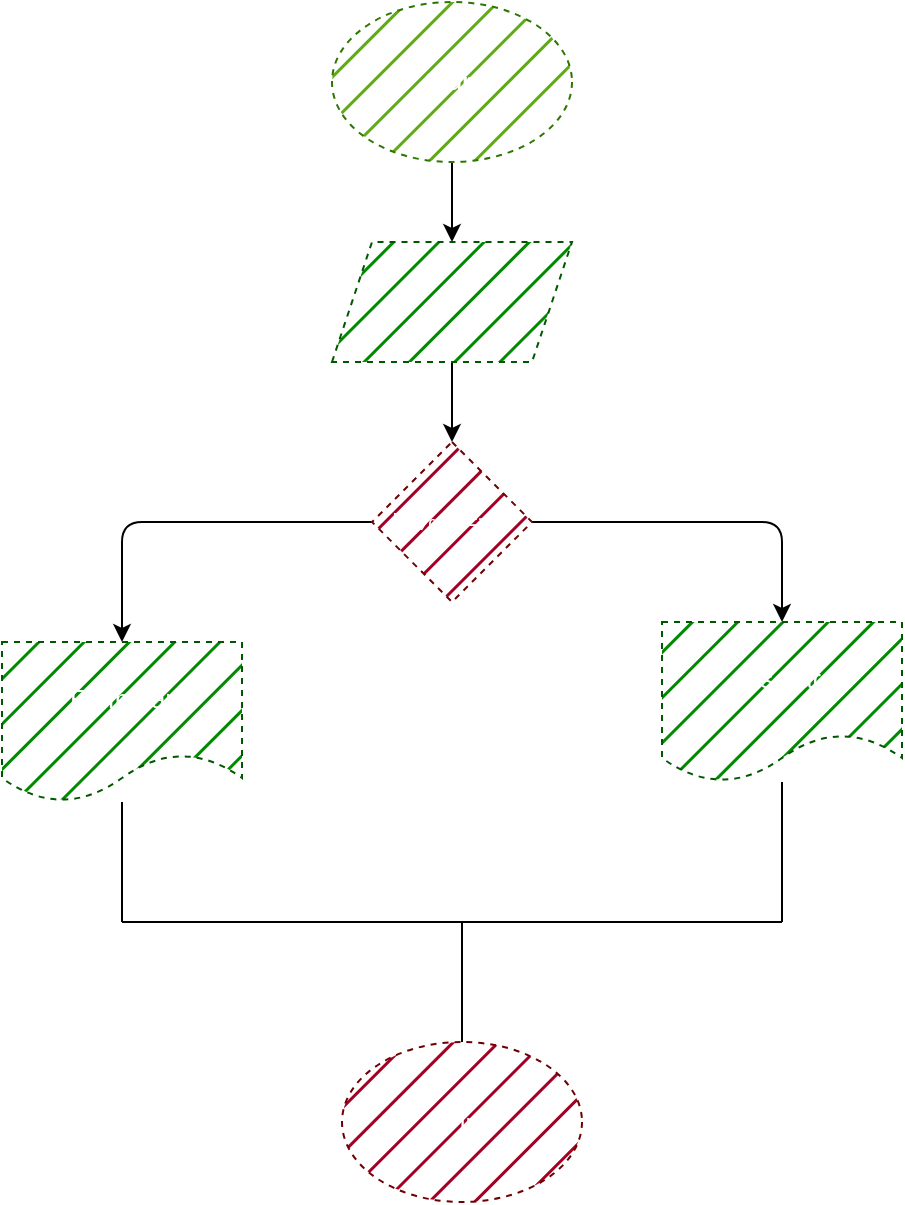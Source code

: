 <mxfile>
    <diagram id="ef6hakCV1mqCCUkAMZDg" name="Page-1">
        <mxGraphModel dx="181" dy="604" grid="1" gridSize="10" guides="1" tooltips="1" connect="1" arrows="1" fold="1" page="1" pageScale="1" pageWidth="850" pageHeight="1100" math="0" shadow="0">
            <root>
                <mxCell id="0"/>
                <mxCell id="1" parent="0"/>
                <mxCell id="8" style="edgeStyle=none;html=1;entryX=0.5;entryY=0;entryDx=0;entryDy=0;fontSize=13;" parent="1" source="2" target="3" edge="1">
                    <mxGeometry relative="1" as="geometry"/>
                </mxCell>
                <mxCell id="2" value="Start" style="ellipse;whiteSpace=wrap;html=1;fillColor=#60a917;fontColor=#ffffff;strokeColor=#2D7600;fillStyle=hatch;fontStyle=1;dashed=1;" parent="1" vertex="1">
                    <mxGeometry x="305" y="140" width="120" height="80" as="geometry"/>
                </mxCell>
                <mxCell id="9" style="edgeStyle=none;html=1;fontSize=13;" parent="1" source="3" target="4" edge="1">
                    <mxGeometry relative="1" as="geometry"/>
                </mxCell>
                <mxCell id="3" value="N" style="shape=parallelogram;perimeter=parallelogramPerimeter;whiteSpace=wrap;html=1;fixedSize=1;dashed=1;fillStyle=hatch;fillColor=#008a00;fontColor=#ffffff;strokeColor=#005700;" parent="1" vertex="1">
                    <mxGeometry x="305" y="260" width="120" height="60" as="geometry"/>
                </mxCell>
                <mxCell id="10" style="edgeStyle=none;html=1;entryX=0.5;entryY=0;entryDx=0;entryDy=0;fontSize=13;" parent="1" source="4" target="6" edge="1">
                    <mxGeometry relative="1" as="geometry">
                        <Array as="points">
                            <mxPoint x="200" y="400"/>
                        </Array>
                    </mxGeometry>
                </mxCell>
                <mxCell id="11" style="edgeStyle=none;html=1;entryX=0.5;entryY=0;entryDx=0;entryDy=0;fontSize=13;" parent="1" source="4" target="5" edge="1">
                    <mxGeometry relative="1" as="geometry">
                        <Array as="points">
                            <mxPoint x="530" y="400"/>
                        </Array>
                    </mxGeometry>
                </mxCell>
                <mxCell id="4" value="N % 2 == 0" style="rhombus;whiteSpace=wrap;html=1;dashed=1;fillStyle=hatch;fillColor=#a20025;fontColor=#ffffff;strokeColor=#6F0000;" parent="1" vertex="1">
                    <mxGeometry x="325" y="360" width="80" height="80" as="geometry"/>
                </mxCell>
                <mxCell id="5" value="Es Par" style="shape=document;whiteSpace=wrap;html=1;boundedLbl=1;dashed=1;fillStyle=hatch;fontSize=13;fillColor=#008a00;fontColor=#ffffff;strokeColor=#005700;" parent="1" vertex="1">
                    <mxGeometry x="470" y="450" width="120" height="80" as="geometry"/>
                </mxCell>
                <mxCell id="6" value="Es Impar" style="shape=document;whiteSpace=wrap;html=1;boundedLbl=1;dashed=1;fillStyle=hatch;fontSize=13;fillColor=#008a00;fontColor=#ffffff;strokeColor=#005700;" parent="1" vertex="1">
                    <mxGeometry x="140" y="460" width="120" height="80" as="geometry"/>
                </mxCell>
                <mxCell id="7" value="Fin" style="ellipse;whiteSpace=wrap;html=1;dashed=1;fillStyle=hatch;fontSize=13;fillColor=#a20025;fontColor=#ffffff;strokeColor=#6F0000;" parent="1" vertex="1">
                    <mxGeometry x="310" y="660" width="120" height="80" as="geometry"/>
                </mxCell>
                <mxCell id="12" value="" style="endArrow=none;html=1;fontSize=13;" parent="1" target="6" edge="1">
                    <mxGeometry width="50" height="50" relative="1" as="geometry">
                        <mxPoint x="200" y="600" as="sourcePoint"/>
                        <mxPoint x="210" y="550" as="targetPoint"/>
                    </mxGeometry>
                </mxCell>
                <mxCell id="13" value="" style="endArrow=none;html=1;fontSize=13;" parent="1" target="5" edge="1">
                    <mxGeometry width="50" height="50" relative="1" as="geometry">
                        <mxPoint x="530" y="600" as="sourcePoint"/>
                        <mxPoint x="530" y="540" as="targetPoint"/>
                    </mxGeometry>
                </mxCell>
                <mxCell id="14" value="" style="endArrow=none;html=1;fontSize=13;" parent="1" edge="1">
                    <mxGeometry width="50" height="50" relative="1" as="geometry">
                        <mxPoint x="200" y="600" as="sourcePoint"/>
                        <mxPoint x="530" y="600" as="targetPoint"/>
                    </mxGeometry>
                </mxCell>
                <mxCell id="15" value="" style="endArrow=none;html=1;fontSize=13;exitX=0.5;exitY=0;exitDx=0;exitDy=0;" parent="1" source="7" edge="1">
                    <mxGeometry width="50" height="50" relative="1" as="geometry">
                        <mxPoint x="340" y="660" as="sourcePoint"/>
                        <mxPoint x="370" y="600" as="targetPoint"/>
                    </mxGeometry>
                </mxCell>
            </root>
        </mxGraphModel>
    </diagram>
</mxfile>
